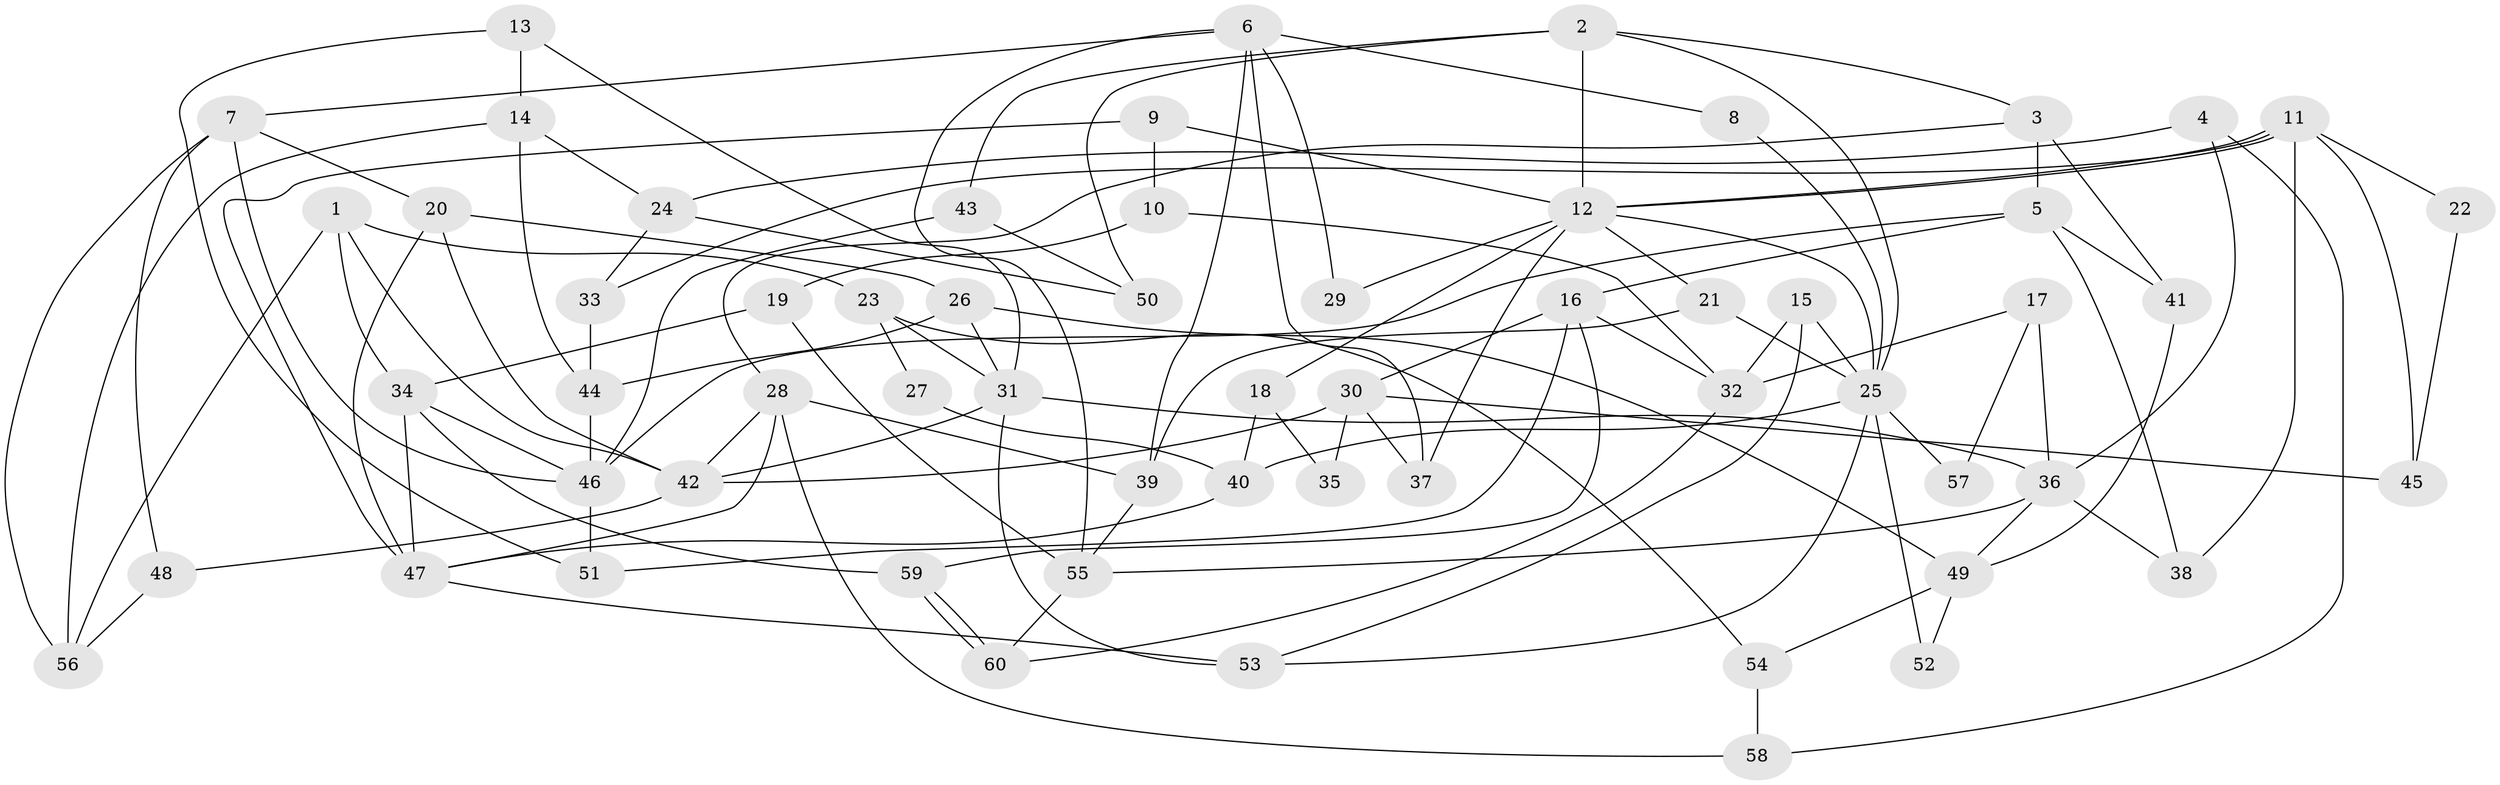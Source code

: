 // coarse degree distribution, {3: 0.2, 4: 0.16666666666666666, 5: 0.1, 2: 0.23333333333333334, 10: 0.03333333333333333, 6: 0.1, 8: 0.06666666666666667, 7: 0.06666666666666667, 9: 0.03333333333333333}
// Generated by graph-tools (version 1.1) at 2025/53/03/04/25 21:53:22]
// undirected, 60 vertices, 120 edges
graph export_dot {
graph [start="1"]
  node [color=gray90,style=filled];
  1;
  2;
  3;
  4;
  5;
  6;
  7;
  8;
  9;
  10;
  11;
  12;
  13;
  14;
  15;
  16;
  17;
  18;
  19;
  20;
  21;
  22;
  23;
  24;
  25;
  26;
  27;
  28;
  29;
  30;
  31;
  32;
  33;
  34;
  35;
  36;
  37;
  38;
  39;
  40;
  41;
  42;
  43;
  44;
  45;
  46;
  47;
  48;
  49;
  50;
  51;
  52;
  53;
  54;
  55;
  56;
  57;
  58;
  59;
  60;
  1 -- 42;
  1 -- 56;
  1 -- 23;
  1 -- 34;
  2 -- 50;
  2 -- 12;
  2 -- 3;
  2 -- 25;
  2 -- 43;
  3 -- 28;
  3 -- 5;
  3 -- 41;
  4 -- 24;
  4 -- 36;
  4 -- 58;
  5 -- 41;
  5 -- 16;
  5 -- 38;
  5 -- 46;
  6 -- 55;
  6 -- 37;
  6 -- 7;
  6 -- 8;
  6 -- 29;
  6 -- 39;
  7 -- 20;
  7 -- 46;
  7 -- 48;
  7 -- 56;
  8 -- 25;
  9 -- 12;
  9 -- 47;
  9 -- 10;
  10 -- 19;
  10 -- 32;
  11 -- 12;
  11 -- 12;
  11 -- 38;
  11 -- 22;
  11 -- 33;
  11 -- 45;
  12 -- 25;
  12 -- 18;
  12 -- 21;
  12 -- 29;
  12 -- 37;
  13 -- 51;
  13 -- 31;
  13 -- 14;
  14 -- 56;
  14 -- 24;
  14 -- 44;
  15 -- 25;
  15 -- 32;
  15 -- 53;
  16 -- 59;
  16 -- 30;
  16 -- 32;
  16 -- 51;
  17 -- 32;
  17 -- 36;
  17 -- 57;
  18 -- 40;
  18 -- 35;
  19 -- 55;
  19 -- 34;
  20 -- 47;
  20 -- 26;
  20 -- 42;
  21 -- 39;
  21 -- 25;
  22 -- 45;
  23 -- 54;
  23 -- 27;
  23 -- 31;
  24 -- 33;
  24 -- 50;
  25 -- 40;
  25 -- 52;
  25 -- 53;
  25 -- 57;
  26 -- 31;
  26 -- 44;
  26 -- 49;
  27 -- 40;
  28 -- 42;
  28 -- 47;
  28 -- 39;
  28 -- 58;
  30 -- 42;
  30 -- 35;
  30 -- 37;
  30 -- 45;
  31 -- 53;
  31 -- 36;
  31 -- 42;
  32 -- 60;
  33 -- 44;
  34 -- 46;
  34 -- 47;
  34 -- 59;
  36 -- 55;
  36 -- 38;
  36 -- 49;
  39 -- 55;
  40 -- 47;
  41 -- 49;
  42 -- 48;
  43 -- 46;
  43 -- 50;
  44 -- 46;
  46 -- 51;
  47 -- 53;
  48 -- 56;
  49 -- 52;
  49 -- 54;
  54 -- 58;
  55 -- 60;
  59 -- 60;
  59 -- 60;
}
